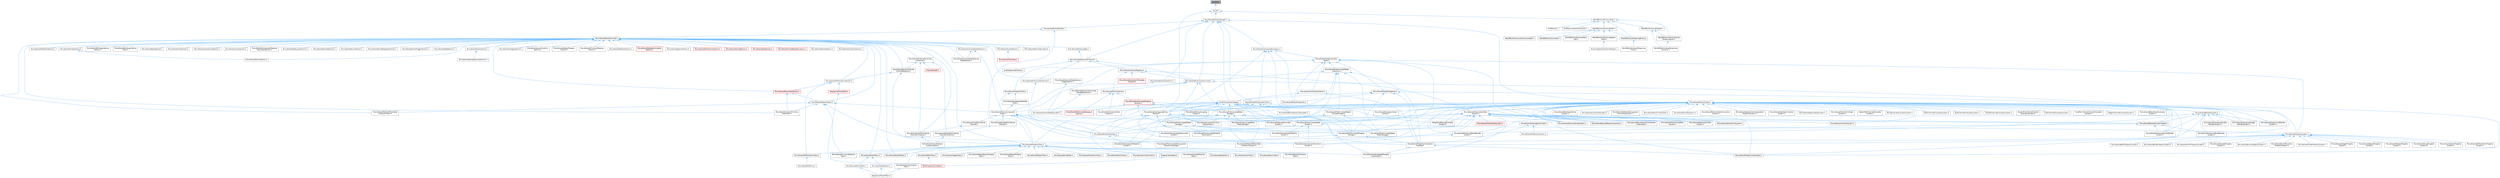 digraph "NoneOf.h"
{
 // INTERACTIVE_SVG=YES
 // LATEX_PDF_SIZE
  bgcolor="transparent";
  edge [fontname=Helvetica,fontsize=10,labelfontname=Helvetica,labelfontsize=10];
  node [fontname=Helvetica,fontsize=10,shape=box,height=0.2,width=0.4];
  Node1 [id="Node000001",label="NoneOf.h",height=0.2,width=0.4,color="gray40", fillcolor="grey60", style="filled", fontcolor="black",tooltip=" "];
  Node1 -> Node2 [id="edge1_Node000001_Node000002",dir="back",color="steelblue1",style="solid",tooltip=" "];
  Node2 [id="Node000002",label="AnyOf.h",height=0.2,width=0.4,color="grey40", fillcolor="white", style="filled",URL="$d9/dcd/Algo_2AnyOf_8h.html",tooltip=" "];
  Node2 -> Node3 [id="edge2_Node000002_Node000003",dir="back",color="steelblue1",style="solid",tooltip=" "];
  Node3 [id="Node000003",label="MovieSceneEntityManager.h",height=0.2,width=0.4,color="grey40", fillcolor="white", style="filled",URL="$d5/d5b/MovieSceneEntityManager_8h.html",tooltip=" "];
  Node3 -> Node4 [id="edge3_Node000003_Node000004",dir="back",color="steelblue1",style="solid",tooltip=" "];
  Node4 [id="Node000004",label="BuiltInComponentTypes.h",height=0.2,width=0.4,color="grey40", fillcolor="white", style="filled",URL="$dc/d94/BuiltInComponentTypes_8h.html",tooltip=" "];
  Node4 -> Node5 [id="edge4_Node000004_Node000005",dir="back",color="steelblue1",style="solid",tooltip=" "];
  Node5 [id="Node000005",label="MovieSceneBlenderSystemHelper.h",height=0.2,width=0.4,color="grey40", fillcolor="white", style="filled",URL="$d5/d47/MovieSceneBlenderSystemHelper_8h.html",tooltip=" "];
  Node5 -> Node6 [id="edge5_Node000005_Node000006",dir="back",color="steelblue1",style="solid",tooltip=" "];
  Node6 [id="Node000006",label="MovieScenePiecewiseBoolBlender\lSystem.h",height=0.2,width=0.4,color="grey40", fillcolor="white", style="filled",URL="$d7/d27/MovieScenePiecewiseBoolBlenderSystem_8h.html",tooltip=" "];
  Node6 -> Node7 [id="edge6_Node000006_Node000007",dir="back",color="steelblue1",style="solid",tooltip=" "];
  Node7 [id="Node000007",label="MovieScenePropertyTrack.h",height=0.2,width=0.4,color="grey40", fillcolor="white", style="filled",URL="$da/d0c/MovieScenePropertyTrack_8h.html",tooltip=" "];
  Node7 -> Node8 [id="edge7_Node000007_Node000008",dir="back",color="steelblue1",style="solid",tooltip=" "];
  Node8 [id="Node000008",label="MovieScene3DTransformTrack.h",height=0.2,width=0.4,color="grey40", fillcolor="white", style="filled",URL="$d9/d06/MovieScene3DTransformTrack_8h.html",tooltip=" "];
  Node8 -> Node9 [id="edge8_Node000008_Node000009",dir="back",color="steelblue1",style="solid",tooltip=" "];
  Node9 [id="Node000009",label="MovieSceneHitProxy.h",height=0.2,width=0.4,color="grey40", fillcolor="white", style="filled",URL="$d0/d01/MovieSceneHitProxy_8h.html",tooltip=" "];
  Node7 -> Node10 [id="edge9_Node000007_Node000010",dir="back",color="steelblue1",style="solid",tooltip=" "];
  Node10 [id="Node000010",label="MovieSceneActorReference\lTrack.h",height=0.2,width=0.4,color="grey40", fillcolor="white", style="filled",URL="$d9/d9b/MovieSceneActorReferenceTrack_8h.html",tooltip=" "];
  Node7 -> Node11 [id="edge10_Node000007_Node000011",dir="back",color="steelblue1",style="solid",tooltip=" "];
  Node11 [id="Node000011",label="MovieSceneBoolTrack.h",height=0.2,width=0.4,color="grey40", fillcolor="white", style="filled",URL="$d7/ddf/MovieSceneBoolTrack_8h.html",tooltip=" "];
  Node11 -> Node12 [id="edge11_Node000011_Node000012",dir="back",color="steelblue1",style="solid",tooltip=" "];
  Node12 [id="Node000012",label="BoolPropertyTrackEditor.h",height=0.2,width=0.4,color="red", fillcolor="#FFF0F0", style="filled",URL="$db/d07/BoolPropertyTrackEditor_8h.html",tooltip=" "];
  Node7 -> Node14 [id="edge12_Node000007_Node000014",dir="back",color="steelblue1",style="solid",tooltip=" "];
  Node14 [id="Node000014",label="MovieSceneByteTrack.h",height=0.2,width=0.4,color="grey40", fillcolor="white", style="filled",URL="$dc/d79/MovieSceneByteTrack_8h.html",tooltip=" "];
  Node7 -> Node15 [id="edge13_Node000007_Node000015",dir="back",color="steelblue1",style="solid",tooltip=" "];
  Node15 [id="Node000015",label="MovieSceneColorTrack.h",height=0.2,width=0.4,color="grey40", fillcolor="white", style="filled",URL="$d8/df9/MovieSceneColorTrack_8h.html",tooltip=" "];
  Node7 -> Node16 [id="edge14_Node000007_Node000016",dir="back",color="steelblue1",style="solid",tooltip=" "];
  Node16 [id="Node000016",label="MovieSceneDoubleTrack.h",height=0.2,width=0.4,color="grey40", fillcolor="white", style="filled",URL="$de/d31/MovieSceneDoubleTrack_8h.html",tooltip=" "];
  Node7 -> Node17 [id="edge15_Node000007_Node000017",dir="back",color="steelblue1",style="solid",tooltip=" "];
  Node17 [id="Node000017",label="MovieSceneEnumTrack.h",height=0.2,width=0.4,color="grey40", fillcolor="white", style="filled",URL="$d6/d95/MovieSceneEnumTrack_8h.html",tooltip=" "];
  Node7 -> Node18 [id="edge16_Node000007_Node000018",dir="back",color="steelblue1",style="solid",tooltip=" "];
  Node18 [id="Node000018",label="MovieSceneEulerTransform\lTrack.h",height=0.2,width=0.4,color="grey40", fillcolor="white", style="filled",URL="$d7/d3a/MovieSceneEulerTransformTrack_8h.html",tooltip=" "];
  Node7 -> Node19 [id="edge17_Node000007_Node000019",dir="back",color="steelblue1",style="solid",tooltip=" "];
  Node19 [id="Node000019",label="MovieSceneFloatTrack.h",height=0.2,width=0.4,color="grey40", fillcolor="white", style="filled",URL="$dc/d88/MovieSceneFloatTrack_8h.html",tooltip=" "];
  Node19 -> Node20 [id="edge18_Node000019_Node000020",dir="back",color="steelblue1",style="solid",tooltip=" "];
  Node20 [id="Node000020",label="MovieSceneFadeTrack.h",height=0.2,width=0.4,color="grey40", fillcolor="white", style="filled",URL="$d3/dd6/MovieSceneFadeTrack_8h.html",tooltip=" "];
  Node20 -> Node21 [id="edge19_Node000020_Node000021",dir="back",color="steelblue1",style="solid",tooltip=" "];
  Node21 [id="Node000021",label="SequencerTrackFilters.h",height=0.2,width=0.4,color="grey40", fillcolor="white", style="filled",URL="$df/d72/SequencerTrackFilters_8h.html",tooltip=" "];
  Node19 -> Node22 [id="edge20_Node000019_Node000022",dir="back",color="steelblue1",style="solid",tooltip=" "];
  Node22 [id="Node000022",label="MovieSceneSlomoTrack.h",height=0.2,width=0.4,color="grey40", fillcolor="white", style="filled",URL="$d3/d88/MovieSceneSlomoTrack_8h.html",tooltip=" "];
  Node22 -> Node21 [id="edge21_Node000022_Node000021",dir="back",color="steelblue1",style="solid",tooltip=" "];
  Node7 -> Node23 [id="edge22_Node000007_Node000023",dir="back",color="steelblue1",style="solid",tooltip=" "];
  Node23 [id="Node000023",label="MovieSceneIntegerTrack.h",height=0.2,width=0.4,color="grey40", fillcolor="white", style="filled",URL="$d9/d1a/MovieSceneIntegerTrack_8h.html",tooltip=" "];
  Node7 -> Node24 [id="edge23_Node000007_Node000024",dir="back",color="steelblue1",style="solid",tooltip=" "];
  Node24 [id="Node000024",label="MovieSceneLevelVisibility\lTrack.h",height=0.2,width=0.4,color="grey40", fillcolor="white", style="filled",URL="$d8/dae/MovieSceneLevelVisibilityTrack_8h.html",tooltip=" "];
  Node24 -> Node21 [id="edge24_Node000024_Node000021",dir="back",color="steelblue1",style="solid",tooltip=" "];
  Node7 -> Node25 [id="edge25_Node000007_Node000025",dir="back",color="steelblue1",style="solid",tooltip=" "];
  Node25 [id="Node000025",label="MovieSceneMediaPlayerProperty\lTrack.h",height=0.2,width=0.4,color="grey40", fillcolor="white", style="filled",URL="$d4/da1/MovieSceneMediaPlayerPropertyTrack_8h.html",tooltip=" "];
  Node7 -> Node26 [id="edge26_Node000007_Node000026",dir="back",color="steelblue1",style="solid",tooltip=" "];
  Node26 [id="Node000026",label="MovieSceneObjectProperty\lTrack.h",height=0.2,width=0.4,color="grey40", fillcolor="white", style="filled",URL="$dc/da9/MovieSceneObjectPropertyTrack_8h.html",tooltip=" "];
  Node7 -> Node27 [id="edge27_Node000007_Node000027",dir="back",color="steelblue1",style="solid",tooltip=" "];
  Node27 [id="Node000027",label="MovieScenePrimitiveMaterial\lTrack.h",height=0.2,width=0.4,color="grey40", fillcolor="white", style="filled",URL="$dc/dc4/MovieScenePrimitiveMaterialTrack_8h.html",tooltip=" "];
  Node7 -> Node28 [id="edge28_Node000007_Node000028",dir="back",color="steelblue1",style="solid",tooltip=" "];
  Node28 [id="Node000028",label="MovieSceneRotatorTrack.h",height=0.2,width=0.4,color="grey40", fillcolor="white", style="filled",URL="$d3/d8f/MovieSceneRotatorTrack_8h.html",tooltip=" "];
  Node7 -> Node29 [id="edge29_Node000007_Node000029",dir="back",color="steelblue1",style="solid",tooltip=" "];
  Node29 [id="Node000029",label="MovieSceneStringTrack.h",height=0.2,width=0.4,color="grey40", fillcolor="white", style="filled",URL="$dd/d54/MovieSceneStringTrack_8h.html",tooltip=" "];
  Node7 -> Node30 [id="edge30_Node000007_Node000030",dir="back",color="steelblue1",style="solid",tooltip=" "];
  Node30 [id="Node000030",label="MovieSceneTransformTrack.h",height=0.2,width=0.4,color="grey40", fillcolor="white", style="filled",URL="$df/d57/MovieSceneTransformTrack_8h.html",tooltip=" "];
  Node7 -> Node31 [id="edge31_Node000007_Node000031",dir="back",color="steelblue1",style="solid",tooltip=" "];
  Node31 [id="Node000031",label="MovieSceneVectorTrack.h",height=0.2,width=0.4,color="grey40", fillcolor="white", style="filled",URL="$d8/d5e/MovieSceneVectorTrack_8h.html",tooltip=" "];
  Node7 -> Node32 [id="edge32_Node000007_Node000032",dir="back",color="steelblue1",style="solid",tooltip=" "];
  Node32 [id="Node000032",label="MovieSceneVisibilityTrack.h",height=0.2,width=0.4,color="grey40", fillcolor="white", style="filled",URL="$dd/d5e/MovieSceneVisibilityTrack_8h.html",tooltip=" "];
  Node7 -> Node33 [id="edge33_Node000007_Node000033",dir="back",color="steelblue1",style="solid",tooltip=" "];
  Node33 [id="Node000033",label="PropertyTrackEditor.h",height=0.2,width=0.4,color="grey40", fillcolor="white", style="filled",URL="$da/d9a/PropertyTrackEditor_8h.html",tooltip=" "];
  Node33 -> Node12 [id="edge34_Node000033_Node000012",dir="back",color="steelblue1",style="solid",tooltip=" "];
  Node5 -> Node34 [id="edge35_Node000005_Node000034",dir="back",color="steelblue1",style="solid",tooltip=" "];
  Node34 [id="Node000034",label="MovieScenePiecewiseByteBlender\lSystem.h",height=0.2,width=0.4,color="grey40", fillcolor="white", style="filled",URL="$d7/dde/MovieScenePiecewiseByteBlenderSystem_8h.html",tooltip=" "];
  Node5 -> Node35 [id="edge36_Node000005_Node000035",dir="back",color="steelblue1",style="solid",tooltip=" "];
  Node35 [id="Node000035",label="MovieScenePiecewiseEnumBlender\lSystem.h",height=0.2,width=0.4,color="grey40", fillcolor="white", style="filled",URL="$d4/dfe/MovieScenePiecewiseEnumBlenderSystem_8h.html",tooltip=" "];
  Node4 -> Node36 [id="edge37_Node000004_Node000036",dir="back",color="steelblue1",style="solid",tooltip=" "];
  Node36 [id="Node000036",label="MovieSceneCameraCutTrack\lInstance.h",height=0.2,width=0.4,color="grey40", fillcolor="white", style="filled",URL="$d3/d37/MovieSceneCameraCutTrackInstance_8h.html",tooltip=" "];
  Node4 -> Node37 [id="edge38_Node000004_Node000037",dir="back",color="steelblue1",style="solid",tooltip=" "];
  Node37 [id="Node000037",label="MovieSceneCustomPrimitive\lDataSystem.h",height=0.2,width=0.4,color="grey40", fillcolor="white", style="filled",URL="$d1/da0/MovieSceneCustomPrimitiveDataSystem_8h.html",tooltip=" "];
  Node4 -> Node38 [id="edge39_Node000004_Node000038",dir="back",color="steelblue1",style="solid",tooltip=" "];
  Node38 [id="Node000038",label="MovieSceneEntityGrouping\lSystem.h",height=0.2,width=0.4,color="grey40", fillcolor="white", style="filled",URL="$d6/dce/MovieSceneEntityGroupingSystem_8h.html",tooltip=" "];
  Node38 -> Node39 [id="edge40_Node000038_Node000039",dir="back",color="steelblue1",style="solid",tooltip=" "];
  Node39 [id="Node000039",label="MovieSceneMaterialSystem.h",height=0.2,width=0.4,color="grey40", fillcolor="white", style="filled",URL="$d2/d2f/MovieSceneMaterialSystem_8h.html",tooltip=" "];
  Node39 -> Node40 [id="edge41_Node000039_Node000040",dir="back",color="steelblue1",style="solid",tooltip=" "];
  Node40 [id="Node000040",label="MovieSceneComponentMaterial\lSystem.h",height=0.2,width=0.4,color="grey40", fillcolor="white", style="filled",URL="$d7/d7c/MovieSceneComponentMaterialSystem_8h.html",tooltip=" "];
  Node39 -> Node41 [id="edge42_Node000039_Node000041",dir="back",color="steelblue1",style="solid",tooltip=" "];
  Node41 [id="Node000041",label="MovieSceneMaterialParameter\lCollectionSystem.h",height=0.2,width=0.4,color="grey40", fillcolor="white", style="filled",URL="$d4/d18/MovieSceneMaterialParameterCollectionSystem_8h.html",tooltip=" "];
  Node4 -> Node42 [id="edge43_Node000004_Node000042",dir="back",color="steelblue1",style="solid",tooltip=" "];
  Node42 [id="Node000042",label="MovieSceneEvaluationHook\lSystem.h",height=0.2,width=0.4,color="grey40", fillcolor="white", style="filled",URL="$d1/d8b/MovieSceneEvaluationHookSystem_8h.html",tooltip=" "];
  Node4 -> Node43 [id="edge44_Node000004_Node000043",dir="back",color="steelblue1",style="solid",tooltip=" "];
  Node43 [id="Node000043",label="MovieSceneInterrogatedProperty\lInstantiator.h",height=0.2,width=0.4,color="grey40", fillcolor="white", style="filled",URL="$df/d43/MovieSceneInterrogatedPropertyInstantiator_8h.html",tooltip=" "];
  Node4 -> Node41 [id="edge45_Node000004_Node000041",dir="back",color="steelblue1",style="solid",tooltip=" "];
  Node4 -> Node39 [id="edge46_Node000004_Node000039",dir="back",color="steelblue1",style="solid",tooltip=" "];
  Node4 -> Node44 [id="edge47_Node000004_Node000044",dir="back",color="steelblue1",style="solid",tooltip=" "];
  Node44 [id="Node000044",label="MovieSceneOverlappingEntity\lTracker.h",height=0.2,width=0.4,color="grey40", fillcolor="white", style="filled",URL="$db/d41/MovieSceneOverlappingEntityTracker_8h.html",tooltip=" "];
  Node44 -> Node45 [id="edge48_Node000044_Node000045",dir="back",color="steelblue1",style="solid",tooltip=" "];
  Node45 [id="Node000045",label="MovieSceneComponentAttachment\lSystem.h",height=0.2,width=0.4,color="grey40", fillcolor="white", style="filled",URL="$d9/db3/MovieSceneComponentAttachmentSystem_8h.html",tooltip=" "];
  Node44 -> Node46 [id="edge49_Node000044_Node000046",dir="back",color="steelblue1",style="solid",tooltip=" "];
  Node46 [id="Node000046",label="MovieSceneComponentMobility\lSystem.h",height=0.2,width=0.4,color="grey40", fillcolor="white", style="filled",URL="$d7/dca/MovieSceneComponentMobilitySystem_8h.html",tooltip=" "];
  Node44 -> Node47 [id="edge50_Node000044_Node000047",dir="back",color="steelblue1",style="solid",tooltip=" "];
  Node47 [id="Node000047",label="MovieSceneComponentTransform\lSystem.h",height=0.2,width=0.4,color="grey40", fillcolor="white", style="filled",URL="$d1/d3e/MovieSceneComponentTransformSystem_8h.html",tooltip=" "];
  Node44 -> Node37 [id="edge51_Node000044_Node000037",dir="back",color="steelblue1",style="solid",tooltip=" "];
  Node44 -> Node43 [id="edge52_Node000044_Node000043",dir="back",color="steelblue1",style="solid",tooltip=" "];
  Node44 -> Node48 [id="edge53_Node000044_Node000048",dir="back",color="steelblue1",style="solid",tooltip=" "];
  Node48 [id="Node000048",label="MovieSceneMaterialParameter\lSystem.h",height=0.2,width=0.4,color="grey40", fillcolor="white", style="filled",URL="$d9/d38/MovieSceneMaterialParameterSystem_8h.html",tooltip=" "];
  Node4 -> Node49 [id="edge54_Node000004_Node000049",dir="back",color="steelblue1",style="solid",tooltip=" "];
  Node49 [id="Node000049",label="MovieScenePreAnimatedObject\lStorage.h",height=0.2,width=0.4,color="grey40", fillcolor="white", style="filled",URL="$d1/dc5/MovieScenePreAnimatedObjectStorage_8h.html",tooltip=" "];
  Node49 -> Node46 [id="edge55_Node000049_Node000046",dir="back",color="steelblue1",style="solid",tooltip=" "];
  Node49 -> Node39 [id="edge56_Node000049_Node000039",dir="back",color="steelblue1",style="solid",tooltip=" "];
  Node49 -> Node50 [id="edge57_Node000049_Node000050",dir="back",color="steelblue1",style="solid",tooltip=" "];
  Node50 [id="Node000050",label="MovieScenePreAnimatedMaterial\lParameters.h",height=0.2,width=0.4,color="grey40", fillcolor="white", style="filled",URL="$d9/dac/MovieScenePreAnimatedMaterialParameters_8h.html",tooltip=" "];
  Node49 -> Node51 [id="edge58_Node000049_Node000051",dir="back",color="steelblue1",style="solid",tooltip=" "];
  Node51 [id="Node000051",label="MovieScenePreAnimatedObject\lTokenStorage.h",height=0.2,width=0.4,color="grey40", fillcolor="white", style="filled",URL="$dc/d07/MovieScenePreAnimatedObjectTokenStorage_8h.html",tooltip=" "];
  Node49 -> Node52 [id="edge59_Node000049_Node000052",dir="back",color="steelblue1",style="solid",tooltip=" "];
  Node52 [id="Node000052",label="MovieScenePreAnimatedProperty\lStorage.h",height=0.2,width=0.4,color="grey40", fillcolor="white", style="filled",URL="$de/d55/MovieScenePreAnimatedPropertyStorage_8h.html",tooltip=" "];
  Node52 -> Node53 [id="edge60_Node000052_Node000053",dir="back",color="steelblue1",style="solid",tooltip=" "];
  Node53 [id="Node000053",label="MovieScenePreAnimatedComponent\lTransformStorage.h",height=0.2,width=0.4,color="grey40", fillcolor="white", style="filled",URL="$d9/d84/MovieScenePreAnimatedComponentTransformStorage_8h.html",tooltip=" "];
  Node52 -> Node54 [id="edge61_Node000052_Node000054",dir="back",color="steelblue1",style="solid",tooltip=" "];
  Node54 [id="Node000054",label="MovieScenePropertyComponent\lHandler.h",height=0.2,width=0.4,color="grey40", fillcolor="white", style="filled",URL="$d1/d1c/MovieScenePropertyComponentHandler_8h.html",tooltip=" "];
  Node54 -> Node43 [id="edge62_Node000054_Node000043",dir="back",color="steelblue1",style="solid",tooltip=" "];
  Node54 -> Node55 [id="edge63_Node000054_Node000055",dir="back",color="steelblue1",style="solid",tooltip=" "];
  Node55 [id="Node000055",label="MovieScenePropertyInstantiator.h",height=0.2,width=0.4,color="grey40", fillcolor="white", style="filled",URL="$d2/ddc/MovieScenePropertyInstantiator_8h.html",tooltip=" "];
  Node4 -> Node52 [id="edge64_Node000004_Node000052",dir="back",color="steelblue1",style="solid",tooltip=" "];
  Node4 -> Node56 [id="edge65_Node000004_Node000056",dir="back",color="steelblue1",style="solid",tooltip=" "];
  Node56 [id="Node000056",label="MovieScenePreAnimatedState\lStorage.h",height=0.2,width=0.4,color="grey40", fillcolor="white", style="filled",URL="$db/d56/MovieScenePreAnimatedStateStorage_8h.html",tooltip=" "];
  Node56 -> Node40 [id="edge66_Node000056_Node000040",dir="back",color="steelblue1",style="solid",tooltip=" "];
  Node56 -> Node37 [id="edge67_Node000056_Node000037",dir="back",color="steelblue1",style="solid",tooltip=" "];
  Node56 -> Node41 [id="edge68_Node000056_Node000041",dir="back",color="steelblue1",style="solid",tooltip=" "];
  Node56 -> Node48 [id="edge69_Node000056_Node000048",dir="back",color="steelblue1",style="solid",tooltip=" "];
  Node56 -> Node50 [id="edge70_Node000056_Node000050",dir="back",color="steelblue1",style="solid",tooltip=" "];
  Node56 -> Node49 [id="edge71_Node000056_Node000049",dir="back",color="steelblue1",style="solid",tooltip=" "];
  Node56 -> Node57 [id="edge72_Node000056_Node000057",dir="back",color="steelblue1",style="solid",tooltip=" "];
  Node57 [id="Node000057",label="MovieScenePreAnimatedRoot\lTokenStorage.h",height=0.2,width=0.4,color="grey40", fillcolor="white", style="filled",URL="$d1/db6/MovieScenePreAnimatedRootTokenStorage_8h.html",tooltip=" "];
  Node56 -> Node58 [id="edge73_Node000056_Node000058",dir="back",color="steelblue1",style="solid",tooltip=" "];
  Node58 [id="Node000058",label="MovieScenePreAnimatedState\lSystem.h",height=0.2,width=0.4,color="grey40", fillcolor="white", style="filled",URL="$df/d2d/MovieScenePreAnimatedStateSystem_8h.html",tooltip=" "];
  Node58 -> Node45 [id="edge74_Node000058_Node000045",dir="back",color="steelblue1",style="solid",tooltip=" "];
  Node58 -> Node46 [id="edge75_Node000058_Node000046",dir="back",color="steelblue1",style="solid",tooltip=" "];
  Node58 -> Node47 [id="edge76_Node000058_Node000047",dir="back",color="steelblue1",style="solid",tooltip=" "];
  Node58 -> Node39 [id="edge77_Node000058_Node000039",dir="back",color="steelblue1",style="solid",tooltip=" "];
  Node58 -> Node59 [id="edge78_Node000058_Node000059",dir="back",color="steelblue1",style="solid",tooltip=" "];
  Node59 [id="Node000059",label="MovieScenePropertySystem.h",height=0.2,width=0.4,color="grey40", fillcolor="white", style="filled",URL="$dd/d75/MovieScenePropertySystem_8h.html",tooltip=" "];
  Node59 -> Node60 [id="edge79_Node000059_Node000060",dir="back",color="steelblue1",style="solid",tooltip=" "];
  Node60 [id="Node000060",label="MovieScene3DTransformProperty\lSystem.h",height=0.2,width=0.4,color="grey40", fillcolor="white", style="filled",URL="$dc/d97/MovieScene3DTransformPropertySystem_8h.html",tooltip=" "];
  Node59 -> Node61 [id="edge80_Node000059_Node000061",dir="back",color="steelblue1",style="solid",tooltip=" "];
  Node61 [id="Node000061",label="MovieSceneBoolPropertySystem.h",height=0.2,width=0.4,color="grey40", fillcolor="white", style="filled",URL="$d4/d0f/MovieSceneBoolPropertySystem_8h.html",tooltip=" "];
  Node59 -> Node62 [id="edge81_Node000059_Node000062",dir="back",color="steelblue1",style="solid",tooltip=" "];
  Node62 [id="Node000062",label="MovieSceneBytePropertySystem.h",height=0.2,width=0.4,color="grey40", fillcolor="white", style="filled",URL="$d7/d22/MovieSceneBytePropertySystem_8h.html",tooltip=" "];
  Node59 -> Node63 [id="edge82_Node000059_Node000063",dir="back",color="steelblue1",style="solid",tooltip=" "];
  Node63 [id="Node000063",label="MovieSceneColorPropertySystem.h",height=0.2,width=0.4,color="grey40", fillcolor="white", style="filled",URL="$d4/d03/MovieSceneColorPropertySystem_8h.html",tooltip=" "];
  Node59 -> Node47 [id="edge83_Node000059_Node000047",dir="back",color="steelblue1",style="solid",tooltip=" "];
  Node59 -> Node64 [id="edge84_Node000059_Node000064",dir="back",color="steelblue1",style="solid",tooltip=" "];
  Node64 [id="Node000064",label="MovieSceneDoubleProperty\lSystem.h",height=0.2,width=0.4,color="grey40", fillcolor="white", style="filled",URL="$df/d84/MovieSceneDoublePropertySystem_8h.html",tooltip=" "];
  Node59 -> Node65 [id="edge85_Node000059_Node000065",dir="back",color="steelblue1",style="solid",tooltip=" "];
  Node65 [id="Node000065",label="MovieSceneEnumPropertySystem.h",height=0.2,width=0.4,color="grey40", fillcolor="white", style="filled",URL="$d7/dc8/MovieSceneEnumPropertySystem_8h.html",tooltip=" "];
  Node59 -> Node66 [id="edge86_Node000059_Node000066",dir="back",color="steelblue1",style="solid",tooltip=" "];
  Node66 [id="Node000066",label="MovieSceneEulerTransform\lPropertySystem.h",height=0.2,width=0.4,color="grey40", fillcolor="white", style="filled",URL="$dd/d14/MovieSceneEulerTransformPropertySystem_8h.html",tooltip=" "];
  Node59 -> Node67 [id="edge87_Node000059_Node000067",dir="back",color="steelblue1",style="solid",tooltip=" "];
  Node67 [id="Node000067",label="MovieSceneFloatPropertySystem.h",height=0.2,width=0.4,color="grey40", fillcolor="white", style="filled",URL="$d0/de6/MovieSceneFloatPropertySystem_8h.html",tooltip=" "];
  Node59 -> Node68 [id="edge88_Node000059_Node000068",dir="back",color="steelblue1",style="solid",tooltip=" "];
  Node68 [id="Node000068",label="MovieSceneIntegerProperty\lSystem.h",height=0.2,width=0.4,color="grey40", fillcolor="white", style="filled",URL="$d3/d1a/MovieSceneIntegerPropertySystem_8h.html",tooltip=" "];
  Node59 -> Node69 [id="edge89_Node000059_Node000069",dir="back",color="steelblue1",style="solid",tooltip=" "];
  Node69 [id="Node000069",label="MovieSceneObjectProperty\lSystem.h",height=0.2,width=0.4,color="grey40", fillcolor="white", style="filled",URL="$d8/d20/MovieSceneObjectPropertySystem_8h.html",tooltip=" "];
  Node59 -> Node70 [id="edge90_Node000059_Node000070",dir="back",color="steelblue1",style="solid",tooltip=" "];
  Node70 [id="Node000070",label="MovieSceneRotatorProperty\lSystem.h",height=0.2,width=0.4,color="grey40", fillcolor="white", style="filled",URL="$d6/d74/MovieSceneRotatorPropertySystem_8h.html",tooltip=" "];
  Node59 -> Node71 [id="edge91_Node000059_Node000071",dir="back",color="steelblue1",style="solid",tooltip=" "];
  Node71 [id="Node000071",label="MovieSceneStringProperty\lSystem.h",height=0.2,width=0.4,color="grey40", fillcolor="white", style="filled",URL="$d8/d8f/MovieSceneStringPropertySystem_8h.html",tooltip=" "];
  Node59 -> Node72 [id="edge92_Node000059_Node000072",dir="back",color="steelblue1",style="solid",tooltip=" "];
  Node72 [id="Node000072",label="MovieSceneVectorProperty\lSystem.h",height=0.2,width=0.4,color="grey40", fillcolor="white", style="filled",URL="$da/d10/MovieSceneVectorPropertySystem_8h.html",tooltip=" "];
  Node56 -> Node54 [id="edge93_Node000056_Node000054",dir="back",color="steelblue1",style="solid",tooltip=" "];
  Node4 -> Node55 [id="edge94_Node000004_Node000055",dir="back",color="steelblue1",style="solid",tooltip=" "];
  Node4 -> Node7 [id="edge95_Node000004_Node000007",dir="back",color="steelblue1",style="solid",tooltip=" "];
  Node4 -> Node73 [id="edge96_Node000004_Node000073",dir="back",color="steelblue1",style="solid",tooltip=" "];
  Node73 [id="Node000073",label="MovieSceneTracksComponent\lTypes.h",height=0.2,width=0.4,color="grey40", fillcolor="white", style="filled",URL="$d5/d6a/MovieSceneTracksComponentTypes_8h.html",tooltip=" "];
  Node73 -> Node45 [id="edge97_Node000073_Node000045",dir="back",color="steelblue1",style="solid",tooltip=" "];
  Node73 -> Node47 [id="edge98_Node000073_Node000047",dir="back",color="steelblue1",style="solid",tooltip=" "];
  Node73 -> Node74 [id="edge99_Node000073_Node000074",dir="back",color="steelblue1",style="solid",tooltip=" "];
  Node74 [id="Node000074",label="MovieSceneDoublePerlinNoise\lChannel.h",height=0.2,width=0.4,color="grey40", fillcolor="white", style="filled",URL="$d9/d50/MovieSceneDoublePerlinNoiseChannel_8h.html",tooltip=" "];
  Node74 -> Node75 [id="edge100_Node000074_Node000075",dir="back",color="steelblue1",style="solid",tooltip=" "];
  Node75 [id="Node000075",label="MovieSceneDoublePerlinNoise\lChannelContainer.h",height=0.2,width=0.4,color="grey40", fillcolor="white", style="filled",URL="$de/dae/MovieSceneDoublePerlinNoiseChannelContainer_8h.html",tooltip=" "];
  Node75 -> Node76 [id="edge101_Node000075_Node000076",dir="back",color="steelblue1",style="solid",tooltip=" "];
  Node76 [id="Node000076",label="PerlinNoiseChannelDetails\lCustomization.h",height=0.2,width=0.4,color="grey40", fillcolor="white", style="filled",URL="$d6/df3/PerlinNoiseChannelDetailsCustomization_8h.html",tooltip=" "];
  Node73 -> Node77 [id="edge102_Node000073_Node000077",dir="back",color="steelblue1",style="solid",tooltip=" "];
  Node77 [id="Node000077",label="MovieSceneFloatPerlinNoise\lChannel.h",height=0.2,width=0.4,color="grey40", fillcolor="white", style="filled",URL="$d2/d9d/MovieSceneFloatPerlinNoiseChannel_8h.html",tooltip=" "];
  Node77 -> Node78 [id="edge103_Node000077_Node000078",dir="back",color="steelblue1",style="solid",tooltip=" "];
  Node78 [id="Node000078",label="MovieSceneFloatPerlinNoise\lChannelContainer.h",height=0.2,width=0.4,color="grey40", fillcolor="white", style="filled",URL="$d6/dcb/MovieSceneFloatPerlinNoiseChannelContainer_8h.html",tooltip=" "];
  Node78 -> Node76 [id="edge104_Node000078_Node000076",dir="back",color="steelblue1",style="solid",tooltip=" "];
  Node73 -> Node79 [id="edge105_Node000073_Node000079",dir="back",color="steelblue1",style="solid",tooltip=" "];
  Node79 [id="Node000079",label="MovieSceneInterrogationLinker.h",height=0.2,width=0.4,color="grey40", fillcolor="white", style="filled",URL="$d9/d6a/MovieSceneInterrogationLinker_8h.html",tooltip=" "];
  Node79 -> Node80 [id="edge106_Node000079_Node000080",dir="back",color="steelblue1",style="solid",tooltip=" "];
  Node80 [id="Node000080",label="MovieScenePredictionSystem.h",height=0.2,width=0.4,color="grey40", fillcolor="white", style="filled",URL="$dc/d7f/MovieScenePredictionSystem_8h.html",tooltip=" "];
  Node79 -> Node54 [id="edge107_Node000079_Node000054",dir="back",color="steelblue1",style="solid",tooltip=" "];
  Node73 -> Node39 [id="edge108_Node000073_Node000039",dir="back",color="steelblue1",style="solid",tooltip=" "];
  Node73 -> Node53 [id="edge109_Node000073_Node000053",dir="back",color="steelblue1",style="solid",tooltip=" "];
  Node73 -> Node7 [id="edge110_Node000073_Node000007",dir="back",color="steelblue1",style="solid",tooltip=" "];
  Node4 -> Node81 [id="edge111_Node000004_Node000081",dir="back",color="steelblue1",style="solid",tooltip=" "];
  Node81 [id="Node000081",label="WeightAndEasingEvaluator\lSystem.h",height=0.2,width=0.4,color="grey40", fillcolor="white", style="filled",URL="$d0/d06/WeightAndEasingEvaluatorSystem_8h.html",tooltip=" "];
  Node3 -> Node82 [id="edge112_Node000003_Node000082",dir="back",color="steelblue1",style="solid",tooltip=" "];
  Node82 [id="Node000082",label="MovieSceneComponentAccessors.h",height=0.2,width=0.4,color="grey40", fillcolor="white", style="filled",URL="$db/d67/MovieSceneComponentAccessors_8h.html",tooltip=" "];
  Node82 -> Node83 [id="edge113_Node000082_Node000083",dir="back",color="steelblue1",style="solid",tooltip=" "];
  Node83 [id="Node000083",label="MovieSceneEntityFactoryTemplates.h",height=0.2,width=0.4,color="grey40", fillcolor="white", style="filled",URL="$de/df8/MovieSceneEntityFactoryTemplates_8h.html",tooltip=" "];
  Node82 -> Node84 [id="edge114_Node000082_Node000084",dir="back",color="steelblue1",style="solid",tooltip=" "];
  Node84 [id="Node000084",label="MovieSceneEntitySystemTask.h",height=0.2,width=0.4,color="grey40", fillcolor="white", style="filled",URL="$d5/dcb/MovieSceneEntitySystemTask_8h.html",tooltip=" "];
  Node84 -> Node5 [id="edge115_Node000084_Node000005",dir="back",color="steelblue1",style="solid",tooltip=" "];
  Node84 -> Node83 [id="edge116_Node000084_Node000083",dir="back",color="steelblue1",style="solid",tooltip=" "];
  Node84 -> Node38 [id="edge117_Node000084_Node000038",dir="back",color="steelblue1",style="solid",tooltip=" "];
  Node84 -> Node44 [id="edge118_Node000084_Node000044",dir="back",color="steelblue1",style="solid",tooltip=" "];
  Node84 -> Node52 [id="edge119_Node000084_Node000052",dir="back",color="steelblue1",style="solid",tooltip=" "];
  Node84 -> Node56 [id="edge120_Node000084_Node000056",dir="back",color="steelblue1",style="solid",tooltip=" "];
  Node82 -> Node44 [id="edge121_Node000082_Node000044",dir="back",color="steelblue1",style="solid",tooltip=" "];
  Node82 -> Node85 [id="edge122_Node000082_Node000085",dir="back",color="steelblue1",style="solid",tooltip=" "];
  Node85 [id="Node000085",label="MovieScenePartialProperties.h",height=0.2,width=0.4,color="grey40", fillcolor="white", style="filled",URL="$d8/d3c/MovieScenePartialProperties_8h.html",tooltip=" "];
  Node82 -> Node86 [id="edge123_Node000082_Node000086",dir="back",color="steelblue1",style="solid",tooltip=" "];
  Node86 [id="Node000086",label="MovieScenePropertySystem\lTypes.h",height=0.2,width=0.4,color="grey40", fillcolor="white", style="filled",URL="$d2/d09/MovieScenePropertySystemTypes_8h.html",tooltip=" "];
  Node86 -> Node87 [id="edge124_Node000086_Node000087",dir="back",color="steelblue1",style="solid",tooltip=" "];
  Node87 [id="Node000087",label="MovieSceneInitialValueCache.h",height=0.2,width=0.4,color="grey40", fillcolor="white", style="filled",URL="$d4/d7f/MovieSceneInitialValueCache_8h.html",tooltip=" "];
  Node87 -> Node4 [id="edge125_Node000087_Node000004",dir="back",color="steelblue1",style="solid",tooltip=" "];
  Node87 -> Node54 [id="edge126_Node000087_Node000054",dir="back",color="steelblue1",style="solid",tooltip=" "];
  Node86 -> Node85 [id="edge127_Node000086_Node000085",dir="back",color="steelblue1",style="solid",tooltip=" "];
  Node86 -> Node52 [id="edge128_Node000086_Node000052",dir="back",color="steelblue1",style="solid",tooltip=" "];
  Node86 -> Node88 [id="edge129_Node000086_Node000088",dir="back",color="steelblue1",style="solid",tooltip=" "];
  Node88 [id="Node000088",label="MovieScenePreAnimatedState\lExtension.h",height=0.2,width=0.4,color="grey40", fillcolor="white", style="filled",URL="$dc/de7/MovieScenePreAnimatedStateExtension_8h.html",tooltip=" "];
  Node88 -> Node89 [id="edge130_Node000088_Node000089",dir="back",color="steelblue1",style="solid",tooltip=" "];
  Node89 [id="Node000089",label="MovieSceneEntitySystemLinker.h",height=0.2,width=0.4,color="grey40", fillcolor="white", style="filled",URL="$d9/d16/MovieSceneEntitySystemLinker_8h.html",tooltip=" "];
  Node89 -> Node5 [id="edge131_Node000089_Node000005",dir="back",color="steelblue1",style="solid",tooltip=" "];
  Node89 -> Node90 [id="edge132_Node000089_Node000090",dir="back",color="steelblue1",style="solid",tooltip=" "];
  Node90 [id="Node000090",label="MovieSceneEntitySystemLinker\lSharedExtension.h",height=0.2,width=0.4,color="grey40", fillcolor="white", style="filled",URL="$dc/df1/MovieSceneEntitySystemLinkerSharedExtension_8h.html",tooltip=" "];
  Node90 -> Node91 [id="edge133_Node000090_Node000091",dir="back",color="steelblue1",style="solid",tooltip=" "];
  Node91 [id="Node000091",label="MovieSceneCameraShakeSystem.h",height=0.2,width=0.4,color="grey40", fillcolor="white", style="filled",URL="$d2/dcc/MovieSceneCameraShakeSystem_8h.html",tooltip=" "];
  Node89 -> Node44 [id="edge134_Node000089_Node000044",dir="back",color="steelblue1",style="solid",tooltip=" "];
  Node89 -> Node56 [id="edge135_Node000089_Node000056",dir="back",color="steelblue1",style="solid",tooltip=" "];
  Node89 -> Node92 [id="edge136_Node000089_Node000092",dir="back",color="steelblue1",style="solid",tooltip=" "];
  Node92 [id="Node000092",label="MovieSceneTrackInstance.h",height=0.2,width=0.4,color="grey40", fillcolor="white", style="filled",URL="$d4/d28/MovieSceneTrackInstance_8h.html",tooltip=" "];
  Node92 -> Node36 [id="edge137_Node000092_Node000036",dir="back",color="steelblue1",style="solid",tooltip=" "];
  Node92 -> Node93 [id="edge138_Node000092_Node000093",dir="back",color="steelblue1",style="solid",tooltip=" "];
  Node93 [id="Node000093",label="MovieScenePreAnimatedCapture\lSource.h",height=0.2,width=0.4,color="red", fillcolor="#FFF0F0", style="filled",URL="$d8/dd1/MovieScenePreAnimatedCaptureSource_8h.html",tooltip=" "];
  Node92 -> Node116 [id="edge139_Node000092_Node000116",dir="back",color="steelblue1",style="solid",tooltip=" "];
  Node116 [id="Node000116",label="MovieScenePreAnimatedCapture\lSources.h",height=0.2,width=0.4,color="red", fillcolor="#FFF0F0", style="filled",URL="$de/d2c/MovieScenePreAnimatedCaptureSources_8h.html",tooltip=" "];
  Node116 -> Node93 [id="edge140_Node000116_Node000093",dir="back",color="steelblue1",style="solid",tooltip=" "];
  Node116 -> Node49 [id="edge141_Node000116_Node000049",dir="back",color="steelblue1",style="solid",tooltip=" "];
  Node116 -> Node52 [id="edge142_Node000116_Node000052",dir="back",color="steelblue1",style="solid",tooltip=" "];
  Node116 -> Node56 [id="edge143_Node000116_Node000056",dir="back",color="steelblue1",style="solid",tooltip=" "];
  Node88 -> Node118 [id="edge144_Node000088_Node000118",dir="back",color="steelblue1",style="solid",tooltip=" "];
  Node118 [id="Node000118",label="MovieScenePreAnimatedObject\lGroupManager.h",height=0.2,width=0.4,color="grey40", fillcolor="white", style="filled",URL="$dc/d17/MovieScenePreAnimatedObjectGroupManager_8h.html",tooltip=" "];
  Node118 -> Node49 [id="edge145_Node000118_Node000049",dir="back",color="steelblue1",style="solid",tooltip=" "];
  Node118 -> Node51 [id="edge146_Node000118_Node000051",dir="back",color="steelblue1",style="solid",tooltip=" "];
  Node88 -> Node51 [id="edge147_Node000088_Node000051",dir="back",color="steelblue1",style="solid",tooltip=" "];
  Node88 -> Node57 [id="edge148_Node000088_Node000057",dir="back",color="steelblue1",style="solid",tooltip=" "];
  Node88 -> Node56 [id="edge149_Node000088_Node000056",dir="back",color="steelblue1",style="solid",tooltip=" "];
  Node88 -> Node54 [id="edge150_Node000088_Node000054",dir="back",color="steelblue1",style="solid",tooltip=" "];
  Node86 -> Node119 [id="edge151_Node000086_Node000119",dir="back",color="steelblue1",style="solid",tooltip=" "];
  Node119 [id="Node000119",label="MovieScenePropertyRegistry.h",height=0.2,width=0.4,color="grey40", fillcolor="white", style="filled",URL="$da/d00/MovieScenePropertyRegistry_8h.html",tooltip=" "];
  Node119 -> Node4 [id="edge152_Node000119_Node000004",dir="back",color="steelblue1",style="solid",tooltip=" "];
  Node119 -> Node85 [id="edge153_Node000119_Node000085",dir="back",color="steelblue1",style="solid",tooltip=" "];
  Node119 -> Node52 [id="edge154_Node000119_Node000052",dir="back",color="steelblue1",style="solid",tooltip=" "];
  Node119 -> Node54 [id="edge155_Node000119_Node000054",dir="back",color="steelblue1",style="solid",tooltip=" "];
  Node119 -> Node55 [id="edge156_Node000119_Node000055",dir="back",color="steelblue1",style="solid",tooltip=" "];
  Node86 -> Node59 [id="edge157_Node000086_Node000059",dir="back",color="steelblue1",style="solid",tooltip=" "];
  Node86 -> Node120 [id="edge158_Node000086_Node000120",dir="back",color="steelblue1",style="solid",tooltip=" "];
  Node120 [id="Node000120",label="MovieScenePropertyTraits.h",height=0.2,width=0.4,color="grey40", fillcolor="white", style="filled",URL="$d5/d41/MovieScenePropertyTraits_8h.html",tooltip=" "];
  Node120 -> Node121 [id="edge159_Node000120_Node000121",dir="back",color="steelblue1",style="solid",tooltip=" "];
  Node121 [id="Node000121",label="MovieScenePropertyMetaData\lTraits.h",height=0.2,width=0.4,color="grey40", fillcolor="white", style="filled",URL="$d9/d58/MovieScenePropertyMetaDataTraits_8h.html",tooltip=" "];
  Node121 -> Node73 [id="edge160_Node000121_Node000073",dir="back",color="steelblue1",style="solid",tooltip=" "];
  Node120 -> Node73 [id="edge161_Node000120_Node000073",dir="back",color="steelblue1",style="solid",tooltip=" "];
  Node86 -> Node122 [id="edge162_Node000086_Node000122",dir="back",color="steelblue1",style="solid",tooltip=" "];
  Node122 [id="Node000122",label="MovieSceneTrackInstanceSystem.h",height=0.2,width=0.4,color="grey40", fillcolor="white", style="filled",URL="$d4/db7/MovieSceneTrackInstanceSystem_8h.html",tooltip=" "];
  Node86 -> Node73 [id="edge163_Node000086_Node000073",dir="back",color="steelblue1",style="solid",tooltip=" "];
  Node3 -> Node123 [id="edge164_Node000003_Node000123",dir="back",color="steelblue1",style="solid",tooltip=" "];
  Node123 [id="Node000123",label="MovieSceneEntityBuilder.h",height=0.2,width=0.4,color="grey40", fillcolor="white", style="filled",URL="$d4/df8/MovieSceneEntityBuilder_8h.html",tooltip=" "];
  Node123 -> Node124 [id="edge165_Node000123_Node000124",dir="back",color="steelblue1",style="solid",tooltip=" "];
  Node124 [id="Node000124",label="IMovieSceneEntityProvider.h",height=0.2,width=0.4,color="grey40", fillcolor="white", style="filled",URL="$dc/de1/IMovieSceneEntityProvider_8h.html",tooltip=" "];
  Node124 -> Node125 [id="edge166_Node000124_Node000125",dir="back",color="steelblue1",style="solid",tooltip=" "];
  Node125 [id="Node000125",label="IMovieSceneEntityDecorator.h",height=0.2,width=0.4,color="grey40", fillcolor="white", style="filled",URL="$da/d36/IMovieSceneEntityDecorator_8h.html",tooltip=" "];
  Node124 -> Node126 [id="edge167_Node000124_Node000126",dir="back",color="steelblue1",style="solid",tooltip=" "];
  Node126 [id="Node000126",label="MovieScene3DAttachSection.h",height=0.2,width=0.4,color="grey40", fillcolor="white", style="filled",URL="$d4/db3/MovieScene3DAttachSection_8h.html",tooltip=" "];
  Node124 -> Node127 [id="edge168_Node000124_Node000127",dir="back",color="steelblue1",style="solid",tooltip=" "];
  Node127 [id="Node000127",label="MovieScene3DTransformSection.h",height=0.2,width=0.4,color="grey40", fillcolor="white", style="filled",URL="$de/dab/MovieScene3DTransformSection_8h.html",tooltip=" "];
  Node127 -> Node128 [id="edge169_Node000127_Node000128",dir="back",color="steelblue1",style="solid",tooltip=" "];
  Node128 [id="Node000128",label="ISequencerTrackEditor.h",height=0.2,width=0.4,color="red", fillcolor="#FFF0F0", style="filled",URL="$df/dca/ISequencerTrackEditor_8h.html",tooltip=" "];
  Node128 -> Node12 [id="edge170_Node000128_Node000012",dir="back",color="steelblue1",style="solid",tooltip=" "];
  Node127 -> Node8 [id="edge171_Node000127_Node000008",dir="back",color="steelblue1",style="solid",tooltip=" "];
  Node127 -> Node152 [id="edge172_Node000127_Node000152",dir="back",color="steelblue1",style="solid",tooltip=" "];
  Node152 [id="Node000152",label="MovieSceneParameterSection.h",height=0.2,width=0.4,color="red", fillcolor="#FFF0F0", style="filled",URL="$de/d65/MovieSceneParameterSection_8h.html",tooltip=" "];
  Node152 -> Node154 [id="edge173_Node000152_Node000154",dir="back",color="steelblue1",style="solid",tooltip=" "];
  Node154 [id="Node000154",label="MovieSceneCustomPrimitive\lDataTrack.h",height=0.2,width=0.4,color="grey40", fillcolor="white", style="filled",URL="$db/d39/MovieSceneCustomPrimitiveDataTrack_8h.html",tooltip=" "];
  Node152 -> Node155 [id="edge174_Node000152_Node000155",dir="back",color="steelblue1",style="solid",tooltip=" "];
  Node155 [id="Node000155",label="MovieSceneMaterialTrack.h",height=0.2,width=0.4,color="grey40", fillcolor="white", style="filled",URL="$d8/d92/MovieSceneMaterialTrack_8h.html",tooltip=" "];
  Node155 -> Node40 [id="edge175_Node000155_Node000040",dir="back",color="steelblue1",style="solid",tooltip=" "];
  Node155 -> Node154 [id="edge176_Node000155_Node000154",dir="back",color="steelblue1",style="solid",tooltip=" "];
  Node155 -> Node156 [id="edge177_Node000155_Node000156",dir="back",color="steelblue1",style="solid",tooltip=" "];
  Node156 [id="Node000156",label="MovieSceneMaterialParameter\lCollectionTrack.h",height=0.2,width=0.4,color="grey40", fillcolor="white", style="filled",URL="$d7/dc8/MovieSceneMaterialParameterCollectionTrack_8h.html",tooltip=" "];
  Node155 -> Node27 [id="edge178_Node000155_Node000027",dir="back",color="steelblue1",style="solid",tooltip=" "];
  Node155 -> Node73 [id="edge179_Node000155_Node000073",dir="back",color="steelblue1",style="solid",tooltip=" "];
  Node124 -> Node157 [id="edge180_Node000124_Node000157",dir="back",color="steelblue1",style="solid",tooltip=" "];
  Node157 [id="Node000157",label="MovieSceneAudioSection.h",height=0.2,width=0.4,color="grey40", fillcolor="white", style="filled",URL="$da/d5f/MovieSceneAudioSection_8h.html",tooltip=" "];
  Node157 -> Node158 [id="edge181_Node000157_Node000158",dir="back",color="steelblue1",style="solid",tooltip=" "];
  Node158 [id="Node000158",label="MovieSceneTranslator.h",height=0.2,width=0.4,color="red", fillcolor="#FFF0F0", style="filled",URL="$d2/d49/MovieSceneTranslator_8h.html",tooltip=" "];
  Node124 -> Node165 [id="edge182_Node000124_Node000165",dir="back",color="steelblue1",style="solid",tooltip=" "];
  Node165 [id="Node000165",label="MovieSceneBindingLifetime\lSection.h",height=0.2,width=0.4,color="grey40", fillcolor="white", style="filled",URL="$da/d3d/MovieSceneBindingLifetimeSection_8h.html",tooltip=" "];
  Node124 -> Node166 [id="edge183_Node000124_Node000166",dir="back",color="steelblue1",style="solid",tooltip=" "];
  Node166 [id="Node000166",label="MovieSceneBindingLifetime\lTrack.h",height=0.2,width=0.4,color="grey40", fillcolor="white", style="filled",URL="$d8/d77/MovieSceneBindingLifetimeTrack_8h.html",tooltip=" "];
  Node124 -> Node167 [id="edge184_Node000124_Node000167",dir="back",color="steelblue1",style="solid",tooltip=" "];
  Node167 [id="Node000167",label="MovieSceneByteSection.h",height=0.2,width=0.4,color="grey40", fillcolor="white", style="filled",URL="$da/dd4/MovieSceneByteSection_8h.html",tooltip=" "];
  Node124 -> Node168 [id="edge185_Node000124_Node000168",dir="back",color="steelblue1",style="solid",tooltip=" "];
  Node168 [id="Node000168",label="MovieSceneCVarSection.h",height=0.2,width=0.4,color="grey40", fillcolor="white", style="filled",URL="$da/de6/MovieSceneCVarSection_8h.html",tooltip=" "];
  Node124 -> Node169 [id="edge186_Node000124_Node000169",dir="back",color="steelblue1",style="solid",tooltip=" "];
  Node169 [id="Node000169",label="MovieSceneCameraCutSection.h",height=0.2,width=0.4,color="grey40", fillcolor="white", style="filled",URL="$d8/d5f/MovieSceneCameraCutSection_8h.html",tooltip=" "];
  Node124 -> Node170 [id="edge187_Node000124_Node000170",dir="back",color="steelblue1",style="solid",tooltip=" "];
  Node170 [id="Node000170",label="MovieSceneCameraShakeSection.h",height=0.2,width=0.4,color="grey40", fillcolor="white", style="filled",URL="$df/d10/MovieSceneCameraShakeSection_8h.html",tooltip=" "];
  Node170 -> Node171 [id="edge188_Node000170_Node000171",dir="back",color="steelblue1",style="solid",tooltip=" "];
  Node171 [id="Node000171",label="MovieSceneCameraShakeSource\lShakeSection.h",height=0.2,width=0.4,color="grey40", fillcolor="white", style="filled",URL="$d1/d24/MovieSceneCameraShakeSourceShakeSection_8h.html",tooltip=" "];
  Node170 -> Node73 [id="edge189_Node000170_Node000073",dir="back",color="steelblue1",style="solid",tooltip=" "];
  Node124 -> Node171 [id="edge190_Node000124_Node000171",dir="back",color="steelblue1",style="solid",tooltip=" "];
  Node124 -> Node172 [id="edge191_Node000124_Node000172",dir="back",color="steelblue1",style="solid",tooltip=" "];
  Node172 [id="Node000172",label="MovieSceneCameraShakeSource\lTriggerSection.h",height=0.2,width=0.4,color="grey40", fillcolor="white", style="filled",URL="$d3/d5f/MovieSceneCameraShakeSourceTriggerSection_8h.html",tooltip=" "];
  Node172 -> Node91 [id="edge192_Node000172_Node000091",dir="back",color="steelblue1",style="solid",tooltip=" "];
  Node124 -> Node173 [id="edge193_Node000124_Node000173",dir="back",color="steelblue1",style="solid",tooltip=" "];
  Node173 [id="Node000173",label="MovieSceneChannelOverride\lContainer.h",height=0.2,width=0.4,color="grey40", fillcolor="white", style="filled",URL="$d1/dd2/MovieSceneChannelOverrideContainer_8h.html",tooltip=" "];
  Node173 -> Node174 [id="edge194_Node000173_Node000174",dir="back",color="steelblue1",style="solid",tooltip=" "];
  Node174 [id="Node000174",label="ChannelModel.h",height=0.2,width=0.4,color="red", fillcolor="#FFF0F0", style="filled",URL="$de/d30/ChannelModel_8h.html",tooltip=" "];
  Node173 -> Node75 [id="edge195_Node000173_Node000075",dir="back",color="steelblue1",style="solid",tooltip=" "];
  Node173 -> Node78 [id="edge196_Node000173_Node000078",dir="back",color="steelblue1",style="solid",tooltip=" "];
  Node173 -> Node176 [id="edge197_Node000173_Node000176",dir="back",color="steelblue1",style="solid",tooltip=" "];
  Node176 [id="Node000176",label="MovieSceneSectionChannel\lOverrideRegistry.h",height=0.2,width=0.4,color="grey40", fillcolor="white", style="filled",URL="$d0/d33/MovieSceneSectionChannelOverrideRegistry_8h.html",tooltip=" "];
  Node176 -> Node127 [id="edge198_Node000176_Node000127",dir="back",color="steelblue1",style="solid",tooltip=" "];
  Node176 -> Node7 [id="edge199_Node000176_Node000007",dir="back",color="steelblue1",style="solid",tooltip=" "];
  Node124 -> Node177 [id="edge200_Node000124_Node000177",dir="back",color="steelblue1",style="solid",tooltip=" "];
  Node177 [id="Node000177",label="MovieSceneColorSection.h",height=0.2,width=0.4,color="grey40", fillcolor="white", style="filled",URL="$dd/dd4/MovieSceneColorSection_8h.html",tooltip=" "];
  Node124 -> Node178 [id="edge201_Node000124_Node000178",dir="back",color="steelblue1",style="solid",tooltip=" "];
  Node178 [id="Node000178",label="MovieSceneComponentMaterial\lParameterSection.h",height=0.2,width=0.4,color="grey40", fillcolor="white", style="filled",URL="$dd/d3d/MovieSceneComponentMaterialParameterSection_8h.html",tooltip=" "];
  Node124 -> Node154 [id="edge202_Node000124_Node000154",dir="back",color="steelblue1",style="solid",tooltip=" "];
  Node124 -> Node179 [id="edge203_Node000124_Node000179",dir="back",color="steelblue1",style="solid",tooltip=" "];
  Node179 [id="Node000179",label="MovieSceneDataLayerSection.h",height=0.2,width=0.4,color="grey40", fillcolor="white", style="filled",URL="$d9/d30/MovieSceneDataLayerSection_8h.html",tooltip=" "];
  Node124 -> Node180 [id="edge204_Node000124_Node000180",dir="back",color="steelblue1",style="solid",tooltip=" "];
  Node180 [id="Node000180",label="MovieSceneDoubleSection.h",height=0.2,width=0.4,color="grey40", fillcolor="white", style="filled",URL="$d3/df4/MovieSceneDoubleSection_8h.html",tooltip=" "];
  Node124 -> Node16 [id="edge205_Node000124_Node000016",dir="back",color="steelblue1",style="solid",tooltip=" "];
  Node124 -> Node181 [id="edge206_Node000124_Node000181",dir="back",color="steelblue1",style="solid",tooltip=" "];
  Node181 [id="Node000181",label="MovieSceneEntityLedger.h",height=0.2,width=0.4,color="grey40", fillcolor="white", style="filled",URL="$d6/d4e/MovieSceneEntityLedger_8h.html",tooltip=" "];
  Node181 -> Node182 [id="edge207_Node000181_Node000182",dir="back",color="steelblue1",style="solid",tooltip=" "];
  Node182 [id="Node000182",label="MovieSceneSequenceInstance.h",height=0.2,width=0.4,color="grey40", fillcolor="white", style="filled",URL="$d1/d07/MovieSceneSequenceInstance_8h.html",tooltip=" "];
  Node182 -> Node183 [id="edge208_Node000182_Node000183",dir="back",color="steelblue1",style="solid",tooltip=" "];
  Node183 [id="Node000183",label="LevelSequenceDirector.h",height=0.2,width=0.4,color="grey40", fillcolor="white", style="filled",URL="$d8/d00/LevelSequenceDirector_8h.html",tooltip=" "];
  Node182 -> Node89 [id="edge209_Node000182_Node000089",dir="back",color="steelblue1",style="solid",tooltip=" "];
  Node182 -> Node184 [id="edge210_Node000182_Node000184",dir="back",color="steelblue1",style="solid",tooltip=" "];
  Node184 [id="Node000184",label="MovieSceneEntitySystemRunner.h",height=0.2,width=0.4,color="grey40", fillcolor="white", style="filled",URL="$d3/db8/MovieSceneEntitySystemRunner_8h.html",tooltip=" "];
  Node184 -> Node39 [id="edge211_Node000184_Node000039",dir="back",color="steelblue1",style="solid",tooltip=" "];
  Node182 -> Node185 [id="edge212_Node000182_Node000185",dir="back",color="steelblue1",style="solid",tooltip=" "];
  Node185 [id="Node000185",label="MovieSceneInstanceRegistry.h",height=0.2,width=0.4,color="grey40", fillcolor="white", style="filled",URL="$d6/d54/MovieSceneInstanceRegistry_8h.html",tooltip=" "];
  Node185 -> Node186 [id="edge213_Node000185_Node000186",dir="back",color="steelblue1",style="solid",tooltip=" "];
  Node186 [id="Node000186",label="MovieSceneEntityInstantiator\lSystem.h",height=0.2,width=0.4,color="grey40", fillcolor="white", style="filled",URL="$d1/d77/MovieSceneEntityInstantiatorSystem_8h.html",tooltip=" "];
  Node186 -> Node187 [id="edge214_Node000186_Node000187",dir="back",color="steelblue1",style="solid",tooltip=" "];
  Node187 [id="Node000187",label="MovieSceneBoundObjectInstantiator.h",height=0.2,width=0.4,color="grey40", fillcolor="white", style="filled",URL="$d2/d08/MovieSceneBoundObjectInstantiator_8h.html",tooltip=" "];
  Node186 -> Node188 [id="edge215_Node000186_Node000188",dir="back",color="steelblue1",style="solid",tooltip=" "];
  Node188 [id="Node000188",label="MovieSceneBoundSceneComponent\lInstantiator.h",height=0.2,width=0.4,color="grey40", fillcolor="white", style="filled",URL="$d7/dae/MovieSceneBoundSceneComponentInstantiator_8h.html",tooltip=" "];
  Node186 -> Node45 [id="edge216_Node000186_Node000045",dir="back",color="steelblue1",style="solid",tooltip=" "];
  Node186 -> Node46 [id="edge217_Node000186_Node000046",dir="back",color="steelblue1",style="solid",tooltip=" "];
  Node186 -> Node47 [id="edge218_Node000186_Node000047",dir="back",color="steelblue1",style="solid",tooltip=" "];
  Node186 -> Node189 [id="edge219_Node000186_Node000189",dir="back",color="steelblue1",style="solid",tooltip=" "];
  Node189 [id="Node000189",label="MovieSceneHierarchicalBias\lSystem.h",height=0.2,width=0.4,color="grey40", fillcolor="white", style="filled",URL="$db/dbf/MovieSceneHierarchicalBiasSystem_8h.html",tooltip=" "];
  Node186 -> Node190 [id="edge220_Node000186_Node000190",dir="back",color="steelblue1",style="solid",tooltip=" "];
  Node190 [id="Node000190",label="MovieSceneInitialValueSystem.h",height=0.2,width=0.4,color="red", fillcolor="#FFF0F0", style="filled",URL="$de/d69/Public_2EntitySystem_2MovieSceneInitialValueSystem_8h.html",tooltip=" "];
  Node186 -> Node43 [id="edge221_Node000186_Node000043",dir="back",color="steelblue1",style="solid",tooltip=" "];
  Node186 -> Node48 [id="edge222_Node000186_Node000048",dir="back",color="steelblue1",style="solid",tooltip=" "];
  Node186 -> Node58 [id="edge223_Node000186_Node000058",dir="back",color="steelblue1",style="solid",tooltip=" "];
  Node186 -> Node55 [id="edge224_Node000186_Node000055",dir="back",color="steelblue1",style="solid",tooltip=" "];
  Node186 -> Node192 [id="edge225_Node000186_Node000192",dir="back",color="steelblue1",style="solid",tooltip=" "];
  Node192 [id="Node000192",label="MovieSceneRootInstantiator\lSystem.h",height=0.2,width=0.4,color="grey40", fillcolor="white", style="filled",URL="$dc/d52/MovieSceneRootInstantiatorSystem_8h.html",tooltip=" "];
  Node186 -> Node193 [id="edge226_Node000186_Node000193",dir="back",color="steelblue1",style="solid",tooltip=" "];
  Node193 [id="Node000193",label="MovieSceneStitchAnimSystem.h",height=0.2,width=0.4,color="grey40", fillcolor="white", style="filled",URL="$d1/d39/MovieSceneStitchAnimSystem_8h.html",tooltip=" "];
  Node186 -> Node122 [id="edge227_Node000186_Node000122",dir="back",color="steelblue1",style="solid",tooltip=" "];
  Node186 -> Node194 [id="edge228_Node000186_Node000194",dir="back",color="steelblue1",style="solid",tooltip=" "];
  Node194 [id="Node000194",label="MovieSceneVisibilitySystem.h",height=0.2,width=0.4,color="grey40", fillcolor="white", style="filled",URL="$d6/d1d/MovieSceneVisibilitySystem_8h.html",tooltip=" "];
  Node186 -> Node81 [id="edge229_Node000186_Node000081",dir="back",color="steelblue1",style="solid",tooltip=" "];
  Node185 -> Node89 [id="edge230_Node000185_Node000089",dir="back",color="steelblue1",style="solid",tooltip=" "];
  Node185 -> Node195 [id="edge231_Node000185_Node000195",dir="back",color="steelblue1",style="solid",tooltip=" "];
  Node195 [id="Node000195",label="MovieSceneEvaluationTemplate\lInstance.h",height=0.2,width=0.4,color="red", fillcolor="#FFF0F0", style="filled",URL="$dc/d63/MovieSceneEvaluationTemplateInstance_8h.html",tooltip=" "];
  Node185 -> Node92 [id="edge232_Node000185_Node000092",dir="back",color="steelblue1",style="solid",tooltip=" "];
  Node124 -> Node203 [id="edge233_Node000124_Node000203",dir="back",color="steelblue1",style="solid",tooltip=" "];
  Node203 [id="Node000203",label="MovieSceneEnumSection.h",height=0.2,width=0.4,color="grey40", fillcolor="white", style="filled",URL="$d7/d84/MovieSceneEnumSection_8h.html",tooltip=" "];
  Node124 -> Node204 [id="edge234_Node000124_Node000204",dir="back",color="steelblue1",style="solid",tooltip=" "];
  Node204 [id="Node000204",label="MovieSceneEventRepeaterSection.h",height=0.2,width=0.4,color="grey40", fillcolor="white", style="filled",URL="$da/dbf/MovieSceneEventRepeaterSection_8h.html",tooltip=" "];
  Node124 -> Node205 [id="edge235_Node000124_Node000205",dir="back",color="steelblue1",style="solid",tooltip=" "];
  Node205 [id="Node000205",label="MovieSceneEventTriggerSection.h",height=0.2,width=0.4,color="grey40", fillcolor="white", style="filled",URL="$df/d80/MovieSceneEventTriggerSection_8h.html",tooltip=" "];
  Node124 -> Node206 [id="edge236_Node000124_Node000206",dir="back",color="steelblue1",style="solid",tooltip=" "];
  Node206 [id="Node000206",label="MovieSceneFadeSection.h",height=0.2,width=0.4,color="grey40", fillcolor="white", style="filled",URL="$d8/db8/MovieSceneFadeSection_8h.html",tooltip=" "];
  Node124 -> Node78 [id="edge237_Node000124_Node000078",dir="back",color="steelblue1",style="solid",tooltip=" "];
  Node124 -> Node207 [id="edge238_Node000124_Node000207",dir="back",color="steelblue1",style="solid",tooltip=" "];
  Node207 [id="Node000207",label="MovieSceneFloatSection.h",height=0.2,width=0.4,color="grey40", fillcolor="white", style="filled",URL="$dc/d18/MovieSceneFloatSection_8h.html",tooltip=" "];
  Node207 -> Node208 [id="edge239_Node000207_Node000208",dir="back",color="steelblue1",style="solid",tooltip=" "];
  Node208 [id="Node000208",label="MovieSceneSlomoSection.h",height=0.2,width=0.4,color="grey40", fillcolor="white", style="filled",URL="$d1/de5/MovieSceneSlomoSection_8h.html",tooltip=" "];
  Node124 -> Node19 [id="edge240_Node000124_Node000019",dir="back",color="steelblue1",style="solid",tooltip=" "];
  Node124 -> Node209 [id="edge241_Node000124_Node000209",dir="back",color="steelblue1",style="solid",tooltip=" "];
  Node209 [id="Node000209",label="MovieSceneHookSection.h",height=0.2,width=0.4,color="grey40", fillcolor="white", style="filled",URL="$d5/d6a/MovieSceneHookSection_8h.html",tooltip=" "];
  Node209 -> Node210 [id="edge242_Node000209_Node000210",dir="back",color="steelblue1",style="solid",tooltip=" "];
  Node210 [id="Node000210",label="MovieSceneGameplayCueSections.h",height=0.2,width=0.4,color="grey40", fillcolor="white", style="filled",URL="$df/ded/MovieSceneGameplayCueSections_8h.html",tooltip=" "];
  Node124 -> Node211 [id="edge243_Node000124_Node000211",dir="back",color="steelblue1",style="solid",tooltip=" "];
  Node211 [id="Node000211",label="MovieSceneIntegerSection.h",height=0.2,width=0.4,color="grey40", fillcolor="white", style="filled",URL="$d6/d5f/MovieSceneIntegerSection_8h.html",tooltip=" "];
  Node124 -> Node212 [id="edge244_Node000124_Node000212",dir="back",color="steelblue1",style="solid",tooltip=" "];
  Node212 [id="Node000212",label="MovieSceneLevelVisibility\lSection.h",height=0.2,width=0.4,color="grey40", fillcolor="white", style="filled",URL="$df/db5/MovieSceneLevelVisibilitySection_8h.html",tooltip=" "];
  Node124 -> Node156 [id="edge245_Node000124_Node000156",dir="back",color="steelblue1",style="solid",tooltip=" "];
  Node124 -> Node155 [id="edge246_Node000124_Node000155",dir="back",color="steelblue1",style="solid",tooltip=" "];
  Node124 -> Node213 [id="edge247_Node000124_Node000213",dir="back",color="steelblue1",style="solid",tooltip=" "];
  Node213 [id="Node000213",label="MovieSceneObjectProperty\lSection.h",height=0.2,width=0.4,color="grey40", fillcolor="white", style="filled",URL="$d4/d31/MovieSceneObjectPropertySection_8h.html",tooltip=" "];
  Node124 -> Node152 [id="edge248_Node000124_Node000152",dir="back",color="steelblue1",style="solid",tooltip=" "];
  Node124 -> Node214 [id="edge249_Node000124_Node000214",dir="back",color="steelblue1",style="solid",tooltip=" "];
  Node214 [id="Node000214",label="MovieScenePrimitiveMaterial\lSection.h",height=0.2,width=0.4,color="grey40", fillcolor="white", style="filled",URL="$d1/d77/MovieScenePrimitiveMaterialSection_8h.html",tooltip=" "];
  Node124 -> Node7 [id="edge250_Node000124_Node000007",dir="back",color="steelblue1",style="solid",tooltip=" "];
  Node124 -> Node215 [id="edge251_Node000124_Node000215",dir="back",color="steelblue1",style="solid",tooltip=" "];
  Node215 [id="Node000215",label="MovieSceneRotatorSection.h",height=0.2,width=0.4,color="grey40", fillcolor="white", style="filled",URL="$d0/d8d/MovieSceneRotatorSection_8h.html",tooltip=" "];
  Node124 -> Node176 [id="edge252_Node000124_Node000176",dir="back",color="steelblue1",style="solid",tooltip=" "];
  Node124 -> Node216 [id="edge253_Node000124_Node000216",dir="back",color="steelblue1",style="solid",tooltip=" "];
  Node216 [id="Node000216",label="MovieSceneSkeletalAnimation\lSection.h",height=0.2,width=0.4,color="red", fillcolor="#FFF0F0", style="filled",URL="$de/d52/MovieSceneSkeletalAnimationSection_8h.html",tooltip=" "];
  Node124 -> Node208 [id="edge254_Node000124_Node000208",dir="back",color="steelblue1",style="solid",tooltip=" "];
  Node124 -> Node218 [id="edge255_Node000124_Node000218",dir="back",color="steelblue1",style="solid",tooltip=" "];
  Node218 [id="Node000218",label="MovieSceneSpawnSection.h",height=0.2,width=0.4,color="grey40", fillcolor="white", style="filled",URL="$df/d38/MovieSceneSpawnSection_8h.html",tooltip=" "];
  Node124 -> Node219 [id="edge256_Node000124_Node000219",dir="back",color="steelblue1",style="solid",tooltip=" "];
  Node219 [id="Node000219",label="MovieSceneStitchAnimSection.h",height=0.2,width=0.4,color="red", fillcolor="#FFF0F0", style="filled",URL="$de/d74/MovieSceneStitchAnimSection_8h.html",tooltip=" "];
  Node124 -> Node222 [id="edge257_Node000124_Node000222",dir="back",color="steelblue1",style="solid",tooltip=" "];
  Node222 [id="Node000222",label="MovieSceneStringSection.h",height=0.2,width=0.4,color="red", fillcolor="#FFF0F0", style="filled",URL="$d4/d3d/MovieSceneStringSection_8h.html",tooltip=" "];
  Node124 -> Node224 [id="edge258_Node000124_Node000224",dir="back",color="steelblue1",style="solid",tooltip=" "];
  Node224 [id="Node000224",label="MovieSceneSubSection.h",height=0.2,width=0.4,color="red", fillcolor="#FFF0F0", style="filled",URL="$dd/d38/MovieSceneSubSection_8h.html",tooltip=" "];
  Node124 -> Node228 [id="edge259_Node000124_Node000228",dir="back",color="steelblue1",style="solid",tooltip=" "];
  Node228 [id="Node000228",label="MovieSceneTimeWarpDecoration.h",height=0.2,width=0.4,color="red", fillcolor="#FFF0F0", style="filled",URL="$d2/da7/MovieSceneTimeWarpDecoration_8h.html",tooltip=" "];
  Node124 -> Node232 [id="edge260_Node000124_Node000232",dir="back",color="steelblue1",style="solid",tooltip=" "];
  Node232 [id="Node000232",label="MovieSceneVectorSection.h",height=0.2,width=0.4,color="grey40", fillcolor="white", style="filled",URL="$d6/d29/MovieSceneVectorSection_8h.html",tooltip=" "];
  Node124 -> Node233 [id="edge261_Node000124_Node000233",dir="back",color="steelblue1",style="solid",tooltip=" "];
  Node233 [id="Node000233",label="MovieSceneVisibilitySection.h",height=0.2,width=0.4,color="grey40", fillcolor="white", style="filled",URL="$d2/dfe/MovieSceneVisibilitySection_8h.html",tooltip=" "];
  Node123 -> Node7 [id="edge262_Node000123_Node000007",dir="back",color="steelblue1",style="solid",tooltip=" "];
  Node3 -> Node234 [id="edge263_Node000003_Node000234",dir="back",color="steelblue1",style="solid",tooltip=" "];
  Node234 [id="Node000234",label="MovieSceneEntityMutations.h",height=0.2,width=0.4,color="grey40", fillcolor="white", style="filled",URL="$d1/da2/MovieSceneEntityMutations_8h.html",tooltip=" "];
  Node234 -> Node39 [id="edge264_Node000234_Node000039",dir="back",color="steelblue1",style="solid",tooltip=" "];
  Node3 -> Node235 [id="edge265_Node000003_Node000235",dir="back",color="steelblue1",style="solid",tooltip=" "];
  Node235 [id="Node000235",label="MovieSceneEntitySystem.h",height=0.2,width=0.4,color="grey40", fillcolor="white", style="filled",URL="$dd/d4b/MovieSceneEntitySystem_8h.html",tooltip=" "];
  Node235 -> Node236 [id="edge266_Node000235_Node000236",dir="back",color="steelblue1",style="solid",tooltip=" "];
  Node236 [id="Node000236",label="BoolChannelEvaluatorSystem.h",height=0.2,width=0.4,color="grey40", fillcolor="white", style="filled",URL="$d2/dac/BoolChannelEvaluatorSystem_8h.html",tooltip=" "];
  Node235 -> Node237 [id="edge267_Node000235_Node000237",dir="back",color="steelblue1",style="solid",tooltip=" "];
  Node237 [id="Node000237",label="ByteChannelEvaluatorSystem.h",height=0.2,width=0.4,color="grey40", fillcolor="white", style="filled",URL="$d5/dd5/ByteChannelEvaluatorSystem_8h.html",tooltip=" "];
  Node235 -> Node238 [id="edge268_Node000235_Node000238",dir="back",color="steelblue1",style="solid",tooltip=" "];
  Node238 [id="Node000238",label="DoubleChannelEvaluatorSystem.h",height=0.2,width=0.4,color="grey40", fillcolor="white", style="filled",URL="$d8/d79/DoubleChannelEvaluatorSystem_8h.html",tooltip=" "];
  Node235 -> Node239 [id="edge269_Node000235_Node000239",dir="back",color="steelblue1",style="solid",tooltip=" "];
  Node239 [id="Node000239",label="DoublePerlinNoiseChannel\lEvaluatorSystem.h",height=0.2,width=0.4,color="grey40", fillcolor="white", style="filled",URL="$d8/d5f/DoublePerlinNoiseChannelEvaluatorSystem_8h.html",tooltip=" "];
  Node235 -> Node240 [id="edge270_Node000235_Node000240",dir="back",color="steelblue1",style="solid",tooltip=" "];
  Node240 [id="Node000240",label="FloatChannelEvaluatorSystem.h",height=0.2,width=0.4,color="grey40", fillcolor="white", style="filled",URL="$db/dba/FloatChannelEvaluatorSystem_8h.html",tooltip=" "];
  Node235 -> Node241 [id="edge271_Node000235_Node000241",dir="back",color="steelblue1",style="solid",tooltip=" "];
  Node241 [id="Node000241",label="FloatPerlinNoiseChannelEvaluator\lSystem.h",height=0.2,width=0.4,color="grey40", fillcolor="white", style="filled",URL="$d0/d11/FloatPerlinNoiseChannelEvaluatorSystem_8h.html",tooltip=" "];
  Node235 -> Node242 [id="edge272_Node000235_Node000242",dir="back",color="steelblue1",style="solid",tooltip=" "];
  Node242 [id="Node000242",label="IntegerChannelEvaluatorSystem.h",height=0.2,width=0.4,color="grey40", fillcolor="white", style="filled",URL="$da/d31/IntegerChannelEvaluatorSystem_8h.html",tooltip=" "];
  Node235 -> Node243 [id="edge273_Node000235_Node000243",dir="back",color="steelblue1",style="solid",tooltip=" "];
  Node243 [id="Node000243",label="MovieSceneBaseValueEvaluator\lSystem.h",height=0.2,width=0.4,color="grey40", fillcolor="white", style="filled",URL="$d6/dd9/MovieSceneBaseValueEvaluatorSystem_8h.html",tooltip=" "];
  Node235 -> Node244 [id="edge274_Node000235_Node000244",dir="back",color="steelblue1",style="solid",tooltip=" "];
  Node244 [id="Node000244",label="MovieSceneBindingLifetime\lSystem.h",height=0.2,width=0.4,color="grey40", fillcolor="white", style="filled",URL="$dd/d01/MovieSceneBindingLifetimeSystem_8h.html",tooltip=" "];
  Node235 -> Node245 [id="edge275_Node000235_Node000245",dir="back",color="steelblue1",style="solid",tooltip=" "];
  Node245 [id="Node000245",label="MovieSceneBlenderSystem.h",height=0.2,width=0.4,color="grey40", fillcolor="white", style="filled",URL="$d6/d7b/MovieSceneBlenderSystem_8h.html",tooltip=" "];
  Node245 -> Node5 [id="edge276_Node000245_Node000005",dir="back",color="steelblue1",style="solid",tooltip=" "];
  Node245 -> Node6 [id="edge277_Node000245_Node000006",dir="back",color="steelblue1",style="solid",tooltip=" "];
  Node245 -> Node34 [id="edge278_Node000245_Node000034",dir="back",color="steelblue1",style="solid",tooltip=" "];
  Node245 -> Node246 [id="edge279_Node000245_Node000246",dir="back",color="steelblue1",style="solid",tooltip=" "];
  Node246 [id="Node000246",label="MovieScenePiecewiseDouble\lBlenderSystem.h",height=0.2,width=0.4,color="grey40", fillcolor="white", style="filled",URL="$d7/d54/MovieScenePiecewiseDoubleBlenderSystem_8h.html",tooltip=" "];
  Node245 -> Node35 [id="edge280_Node000245_Node000035",dir="back",color="steelblue1",style="solid",tooltip=" "];
  Node245 -> Node247 [id="edge281_Node000245_Node000247",dir="back",color="steelblue1",style="solid",tooltip=" "];
  Node247 [id="Node000247",label="MovieScenePiecewiseInteger\lBlenderSystem.h",height=0.2,width=0.4,color="grey40", fillcolor="white", style="filled",URL="$dc/df8/MovieScenePiecewiseIntegerBlenderSystem_8h.html",tooltip=" "];
  Node245 -> Node54 [id="edge282_Node000245_Node000054",dir="back",color="steelblue1",style="solid",tooltip=" "];
  Node245 -> Node248 [id="edge283_Node000245_Node000248",dir="back",color="steelblue1",style="solid",tooltip=" "];
  Node248 [id="Node000248",label="MovieSceneQuaternionBlender\lSystem.h",height=0.2,width=0.4,color="grey40", fillcolor="white", style="filled",URL="$d8/d90/MovieSceneQuaternionBlenderSystem_8h.html",tooltip=" "];
  Node235 -> Node187 [id="edge284_Node000235_Node000187",dir="back",color="steelblue1",style="solid",tooltip=" "];
  Node235 -> Node188 [id="edge285_Node000235_Node000188",dir="back",color="steelblue1",style="solid",tooltip=" "];
  Node235 -> Node91 [id="edge286_Node000235_Node000091",dir="back",color="steelblue1",style="solid",tooltip=" "];
  Node235 -> Node40 [id="edge287_Node000235_Node000040",dir="back",color="steelblue1",style="solid",tooltip=" "];
  Node235 -> Node249 [id="edge288_Node000235_Node000249",dir="back",color="steelblue1",style="solid",tooltip=" "];
  Node249 [id="Node000249",label="MovieSceneConstraintSystem.h",height=0.2,width=0.4,color="grey40", fillcolor="white", style="filled",URL="$dc/d55/MovieSceneConstraintSystem_8h.html",tooltip=" "];
  Node235 -> Node37 [id="edge289_Node000235_Node000037",dir="back",color="steelblue1",style="solid",tooltip=" "];
  Node235 -> Node250 [id="edge290_Node000235_Node000250",dir="back",color="steelblue1",style="solid",tooltip=" "];
  Node250 [id="Node000250",label="MovieSceneDeferredComponent\lMovementSystem.h",height=0.2,width=0.4,color="grey40", fillcolor="white", style="filled",URL="$d6/d9d/MovieSceneDeferredComponentMovementSystem_8h.html",tooltip=" "];
  Node235 -> Node38 [id="edge291_Node000235_Node000038",dir="back",color="steelblue1",style="solid",tooltip=" "];
  Node235 -> Node186 [id="edge292_Node000235_Node000186",dir="back",color="steelblue1",style="solid",tooltip=" "];
  Node235 -> Node251 [id="edge293_Node000235_Node000251",dir="back",color="steelblue1",style="solid",tooltip=" "];
  Node251 [id="Node000251",label="MovieSceneEvalTimeSystem.h",height=0.2,width=0.4,color="grey40", fillcolor="white", style="filled",URL="$de/da7/MovieSceneEvalTimeSystem_8h.html",tooltip=" "];
  Node235 -> Node42 [id="edge294_Node000235_Node000042",dir="back",color="steelblue1",style="solid",tooltip=" "];
  Node235 -> Node252 [id="edge295_Node000235_Node000252",dir="back",color="steelblue1",style="solid",tooltip=" "];
  Node252 [id="Node000252",label="MovieSceneEventSystems.h",height=0.2,width=0.4,color="grey40", fillcolor="white", style="filled",URL="$d5/d15/MovieSceneEventSystems_8h.html",tooltip=" "];
  Node235 -> Node189 [id="edge296_Node000235_Node000189",dir="back",color="steelblue1",style="solid",tooltip=" "];
  Node235 -> Node41 [id="edge297_Node000235_Node000041",dir="back",color="steelblue1",style="solid",tooltip=" "];
  Node235 -> Node48 [id="edge298_Node000235_Node000048",dir="back",color="steelblue1",style="solid",tooltip=" "];
  Node235 -> Node39 [id="edge299_Node000235_Node000039",dir="back",color="steelblue1",style="solid",tooltip=" "];
  Node235 -> Node253 [id="edge300_Node000235_Node000253",dir="back",color="steelblue1",style="solid",tooltip=" "];
  Node253 [id="Node000253",label="MovieSceneMotionVectorSimulation\lSystem.h",height=0.2,width=0.4,color="grey40", fillcolor="white", style="filled",URL="$d8/d92/MovieSceneMotionVectorSimulationSystem_8h.html",tooltip=" "];
  Node235 -> Node44 [id="edge301_Node000235_Node000044",dir="back",color="steelblue1",style="solid",tooltip=" "];
  Node235 -> Node6 [id="edge302_Node000235_Node000006",dir="back",color="steelblue1",style="solid",tooltip=" "];
  Node235 -> Node34 [id="edge303_Node000235_Node000034",dir="back",color="steelblue1",style="solid",tooltip=" "];
  Node235 -> Node246 [id="edge304_Node000235_Node000246",dir="back",color="steelblue1",style="solid",tooltip=" "];
  Node235 -> Node35 [id="edge305_Node000235_Node000035",dir="back",color="steelblue1",style="solid",tooltip=" "];
  Node235 -> Node247 [id="edge306_Node000235_Node000247",dir="back",color="steelblue1",style="solid",tooltip=" "];
  Node235 -> Node58 [id="edge307_Node000235_Node000058",dir="back",color="steelblue1",style="solid",tooltip=" "];
  Node235 -> Node80 [id="edge308_Node000235_Node000080",dir="back",color="steelblue1",style="solid",tooltip=" "];
  Node235 -> Node55 [id="edge309_Node000235_Node000055",dir="back",color="steelblue1",style="solid",tooltip=" "];
  Node235 -> Node59 [id="edge310_Node000235_Node000059",dir="back",color="steelblue1",style="solid",tooltip=" "];
  Node235 -> Node248 [id="edge311_Node000235_Node000248",dir="back",color="steelblue1",style="solid",tooltip=" "];
  Node235 -> Node254 [id="edge312_Node000235_Node000254",dir="back",color="steelblue1",style="solid",tooltip=" "];
  Node254 [id="Node000254",label="MovieSceneQuaternionInterpolation\lRotationSystem.h",height=0.2,width=0.4,color="grey40", fillcolor="white", style="filled",URL="$db/d39/MovieSceneQuaternionInterpolationRotationSystem_8h.html",tooltip=" "];
  Node235 -> Node192 [id="edge313_Node000235_Node000192",dir="back",color="steelblue1",style="solid",tooltip=" "];
  Node235 -> Node255 [id="edge314_Node000235_Node000255",dir="back",color="steelblue1",style="solid",tooltip=" "];
  Node255 [id="Node000255",label="MovieSceneSkeletalAnimation\lSystem.h",height=0.2,width=0.4,color="grey40", fillcolor="white", style="filled",URL="$dd/dd6/MovieSceneSkeletalAnimationSystem_8h.html",tooltip=" "];
  Node235 -> Node256 [id="edge315_Node000235_Node000256",dir="back",color="steelblue1",style="solid",tooltip=" "];
  Node256 [id="Node000256",label="MovieSceneSpawnablesSystem.h",height=0.2,width=0.4,color="grey40", fillcolor="white", style="filled",URL="$d9/d6f/MovieSceneSpawnablesSystem_8h.html",tooltip=" "];
  Node235 -> Node193 [id="edge316_Node000235_Node000193",dir="back",color="steelblue1",style="solid",tooltip=" "];
  Node235 -> Node122 [id="edge317_Node000235_Node000122",dir="back",color="steelblue1",style="solid",tooltip=" "];
  Node235 -> Node257 [id="edge318_Node000235_Node000257",dir="back",color="steelblue1",style="solid",tooltip=" "];
  Node257 [id="Node000257",label="MovieSceneTransformOrigin\lSystem.h",height=0.2,width=0.4,color="grey40", fillcolor="white", style="filled",URL="$d6/daa/MovieSceneTransformOriginSystem_8h.html",tooltip=" "];
  Node235 -> Node194 [id="edge319_Node000235_Node000194",dir="back",color="steelblue1",style="solid",tooltip=" "];
  Node235 -> Node258 [id="edge320_Node000235_Node000258",dir="back",color="steelblue1",style="solid",tooltip=" "];
  Node258 [id="Node000258",label="ObjectPathChannelEvaluator\lSystem.h",height=0.2,width=0.4,color="grey40", fillcolor="white", style="filled",URL="$dd/d81/ObjectPathChannelEvaluatorSystem_8h.html",tooltip=" "];
  Node235 -> Node259 [id="edge321_Node000235_Node000259",dir="back",color="steelblue1",style="solid",tooltip=" "];
  Node259 [id="Node000259",label="StringChannelEvaluatorSystem.h",height=0.2,width=0.4,color="grey40", fillcolor="white", style="filled",URL="$da/d1a/StringChannelEvaluatorSystem_8h.html",tooltip=" "];
  Node235 -> Node81 [id="edge322_Node000235_Node000081",dir="back",color="steelblue1",style="solid",tooltip=" "];
  Node3 -> Node89 [id="edge323_Node000003_Node000089",dir="back",color="steelblue1",style="solid",tooltip=" "];
  Node3 -> Node84 [id="edge324_Node000003_Node000084",dir="back",color="steelblue1",style="solid",tooltip=" "];
  Node3 -> Node182 [id="edge325_Node000003_Node000182",dir="back",color="steelblue1",style="solid",tooltip=" "];
  Node2 -> Node44 [id="edge326_Node000002_Node000044",dir="back",color="steelblue1",style="solid",tooltip=" "];
  Node2 -> Node260 [id="edge327_Node000002_Node000260",dir="back",color="steelblue1",style="solid",tooltip=" "];
  Node260 [id="Node000260",label="WorldPartitionRuntimeCell.h",height=0.2,width=0.4,color="grey40", fillcolor="white", style="filled",URL="$d4/d58/WorldPartitionRuntimeCell_8h.html",tooltip=" "];
  Node260 -> Node261 [id="edge328_Node000260_Node000261",dir="back",color="steelblue1",style="solid",tooltip=" "];
  Node261 [id="Node000261",label="HLODActor.h",height=0.2,width=0.4,color="grey40", fillcolor="white", style="filled",URL="$d7/d35/HLODActor_8h.html",tooltip=" "];
  Node260 -> Node262 [id="edge329_Node000260_Node000262",dir="back",color="steelblue1",style="solid",tooltip=" "];
  Node262 [id="Node000262",label="HLODSourceActorsFromCell.h",height=0.2,width=0.4,color="grey40", fillcolor="white", style="filled",URL="$de/d7c/HLODSourceActorsFromCell_8h.html",tooltip=" "];
  Node260 -> Node263 [id="edge330_Node000260_Node000263",dir="back",color="steelblue1",style="solid",tooltip=" "];
  Node263 [id="Node000263",label="WorldPartitionLevelHelper.h",height=0.2,width=0.4,color="grey40", fillcolor="white", style="filled",URL="$dc/d1d/WorldPartitionLevelHelper_8h.html",tooltip=" "];
  Node263 -> Node264 [id="edge331_Node000263_Node000264",dir="back",color="steelblue1",style="solid",tooltip=" "];
  Node264 [id="Node000264",label="WorldPartitionLevelStreaming\lDynamic.h",height=0.2,width=0.4,color="grey40", fillcolor="white", style="filled",URL="$d4/d21/WorldPartitionLevelStreamingDynamic_8h.html",tooltip=" "];
  Node263 -> Node265 [id="edge332_Node000263_Node000265",dir="back",color="steelblue1",style="solid",tooltip=" "];
  Node265 [id="Node000265",label="WorldPartitionRuntimeLevel\lStreamingCell.h",height=0.2,width=0.4,color="grey40", fillcolor="white", style="filled",URL="$d1/d19/WorldPartitionRuntimeLevelStreamingCell_8h.html",tooltip=" "];
  Node265 -> Node264 [id="edge333_Node000265_Node000264",dir="back",color="steelblue1",style="solid",tooltip=" "];
  Node260 -> Node266 [id="edge334_Node000260_Node000266",dir="back",color="steelblue1",style="solid",tooltip=" "];
  Node266 [id="Node000266",label="WorldPartitionRuntimeHash.h",height=0.2,width=0.4,color="grey40", fillcolor="white", style="filled",URL="$d9/df1/WorldPartitionRuntimeHash_8h.html",tooltip=" "];
  Node266 -> Node267 [id="edge335_Node000266_Node000267",dir="back",color="steelblue1",style="solid",tooltip=" "];
  Node267 [id="Node000267",label="WorldPartitionConvertCommandlet.h",height=0.2,width=0.4,color="grey40", fillcolor="white", style="filled",URL="$db/d15/WorldPartitionConvertCommandlet_8h.html",tooltip=" "];
  Node266 -> Node268 [id="edge336_Node000266_Node000268",dir="back",color="steelblue1",style="solid",tooltip=" "];
  Node268 [id="Node000268",label="WorldPartitionConverter.h",height=0.2,width=0.4,color="grey40", fillcolor="white", style="filled",URL="$dc/df8/WorldPartitionConverter_8h.html",tooltip=" "];
  Node266 -> Node269 [id="edge337_Node000266_Node000269",dir="back",color="steelblue1",style="solid",tooltip=" "];
  Node269 [id="Node000269",label="WorldPartitionRuntimeHash\lSet.h",height=0.2,width=0.4,color="grey40", fillcolor="white", style="filled",URL="$d7/d94/WorldPartitionRuntimeHashSet_8h.html",tooltip=" "];
  Node266 -> Node270 [id="edge338_Node000266_Node000270",dir="back",color="steelblue1",style="solid",tooltip=" "];
  Node270 [id="Node000270",label="WorldPartitionRuntimeSpatial\lHash.h",height=0.2,width=0.4,color="grey40", fillcolor="white", style="filled",URL="$da/dbe/WorldPartitionRuntimeSpatialHash_8h.html",tooltip=" "];
  Node270 -> Node271 [id="edge339_Node000270_Node000271",dir="back",color="steelblue1",style="solid",tooltip=" "];
  Node271 [id="Node000271",label="RuntimeSpatialHashGridHelper.h",height=0.2,width=0.4,color="grey40", fillcolor="white", style="filled",URL="$d8/d05/RuntimeSpatialHashGridHelper_8h.html",tooltip=" "];
  Node266 -> Node272 [id="edge340_Node000266_Node000272",dir="back",color="steelblue1",style="solid",tooltip=" "];
  Node272 [id="Node000272",label="WorldPartitionStreamingPolicy.h",height=0.2,width=0.4,color="grey40", fillcolor="white", style="filled",URL="$d8/d37/WorldPartitionStreamingPolicy_8h.html",tooltip=" "];
  Node272 -> Node273 [id="edge341_Node000272_Node000273",dir="back",color="steelblue1",style="solid",tooltip=" "];
  Node273 [id="Node000273",label="WorldPartitionLevelStreaming\lPolicy.h",height=0.2,width=0.4,color="grey40", fillcolor="white", style="filled",URL="$d4/d14/WorldPartitionLevelStreamingPolicy_8h.html",tooltip=" "];
  Node260 -> Node265 [id="edge342_Node000260_Node000265",dir="back",color="steelblue1",style="solid",tooltip=" "];
  Node260 -> Node272 [id="edge343_Node000260_Node000272",dir="back",color="steelblue1",style="solid",tooltip=" "];
}
